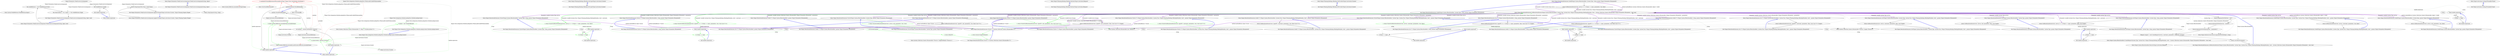 digraph  {
n14 [label="Ninject.Parameters.WeakConstructorArgument", span=""];
n0 [cluster="Ninject.Parameters.WeakConstructorArgument.WeakConstructorArgument(string, object)", label="Entry Ninject.Parameters.WeakConstructorArgument.WeakConstructorArgument(string, object)", span="30-30"];
n1 [cluster="Ninject.Parameters.WeakConstructorArgument.WeakConstructorArgument(string, object)", label="Exit Ninject.Parameters.WeakConstructorArgument.WeakConstructorArgument(string, object)", span="30-30"];
n2 [cluster="Ninject.Parameters.WeakConstructorArgument.WeakConstructorArgument(string, object, bool)", label="Entry Ninject.Parameters.WeakConstructorArgument.WeakConstructorArgument(string, object, bool)", span="41-41"];
n3 [cluster="Ninject.Parameters.WeakConstructorArgument.WeakConstructorArgument(string, object, bool)", label="this.weakReference = new WeakReference(value)", span="44-44"];
n4 [cluster="Ninject.Parameters.WeakConstructorArgument.WeakConstructorArgument(string, object, bool)", label="this.ValueCallback = (ctx, target) => this.weakReference.Target", span="45-45"];
n6 [cluster="System.WeakReference.WeakReference(object)", label="Entry System.WeakReference.WeakReference(object)", span="0-0"];
n5 [cluster="Ninject.Parameters.WeakConstructorArgument.WeakConstructorArgument(string, object, bool)", label="Exit Ninject.Parameters.WeakConstructorArgument.WeakConstructorArgument(string, object, bool)", span="41-41"];
n7 [cluster="lambda expression", label="Entry lambda expression", span="45-45"];
n8 [cluster="lambda expression", label="this.weakReference.Target", span="45-45"];
n9 [cluster="lambda expression", label="Exit lambda expression", span="45-45"];
n10 [cluster="Ninject.Parameters.WeakConstructorArgument.AppliesToTarget(Ninject.Activation.IContext, Ninject.Planning.Targets.ITarget)", label="Entry Ninject.Parameters.WeakConstructorArgument.AppliesToTarget(Ninject.Activation.IContext, Ninject.Planning.Targets.ITarget)", span="59-59"];
n11 [cluster="Ninject.Parameters.WeakConstructorArgument.AppliesToTarget(Ninject.Activation.IContext, Ninject.Planning.Targets.ITarget)", label="return string.Equals(this.Name, target.Name);", span="61-61"];
n12 [cluster="Ninject.Parameters.WeakConstructorArgument.AppliesToTarget(Ninject.Activation.IContext, Ninject.Planning.Targets.ITarget)", label="Exit Ninject.Parameters.WeakConstructorArgument.AppliesToTarget(Ninject.Activation.IContext, Ninject.Planning.Targets.ITarget)", span="59-59"];
n13 [cluster="string.Equals(string, string)", label="Entry string.Equals(string, string)", span="0-0"];
m0_18 [cluster="System.Reflection.Assembly.GetType(string)", file="ModuleLoadingTests.cs", label="Entry System.Reflection.Assembly.GetType(string)", span="0-0"];
m0_19 [cluster="Unk.ShouldBeInstanceOf", file="ModuleLoadingTests.cs", label="Entry Unk.ShouldBeInstanceOf", span=""];
m0_20 [cluster="Unk.ShouldBe", file="ModuleLoadingTests.cs", label="Entry Unk.ShouldBe", span=""];
m0_7 [cluster="Ninject.Tests.Integration.ModuleLoadingTests.WhenLoadIsCalledWithAssemblies.ModulesContainedInAssembliesAreLoaded()", file="ModuleLoadingTests.cs", label="var modules = kernel.GetModules().ToArray()", span="32-32"];
m0_8 [cluster="Ninject.Tests.Integration.ModuleLoadingTests.WhenLoadIsCalledWithAssemblies.ModulesContainedInAssembliesAreLoaded()", file="ModuleLoadingTests.cs", label="modules.ShouldNotBeEmpty()", span="34-34"];
m0_9 [cluster="Ninject.Tests.Integration.ModuleLoadingTests.WhenLoadIsCalledWithAssemblies.ModulesContainedInAssembliesAreLoaded()", color=red, community=0, file="ModuleLoadingTests.cs", label="0: modules[0].ShouldBeInstanceOf(assembly.GetType(''Ninject.Tests.TestModules.TestModule''))", span="35-35"];
m0_10 [cluster="Ninject.Tests.Integration.ModuleLoadingTests.WhenLoadIsCalledWithAssemblies.ModulesContainedInAssembliesAreLoaded()", file="ModuleLoadingTests.cs", label="modules[0].Kernel.ShouldBe(kernel)", span="36-36"];
m0_3 [cluster="System.Collections.Generic.IEnumerable<T>.Map<T>(System.Action<T>)", file="ModuleLoadingTests.cs", label="Entry System.Collections.Generic.IEnumerable<T>.Map<T>(System.Action<T>)", span="40-40"];
m0_17 [cluster="Unk.ShouldNotBeEmpty", file="ModuleLoadingTests.cs", label="Ninject.Activation.InstanceReference", span=""];
m0_0 [cluster="Ninject.Tests.Integration.ModuleLoadingTests.ModuleLoadingContext.ModuleLoadingContext()", file="ModuleLoadingTests.cs", label="Entry Ninject.Tests.Integration.ModuleLoadingTests.ModuleLoadingContext.ModuleLoadingContext()", span="17-17"];
m0_1 [cluster="Ninject.Tests.Integration.ModuleLoadingTests.ModuleLoadingContext.ModuleLoadingContext()", color=green, community=0, file="ModuleLoadingTests.cs", label="0: kernel = new StandardKernel()", span="19-19"];
m0_2 [cluster="Ninject.Tests.Integration.ModuleLoadingTests.ModuleLoadingContext.ModuleLoadingContext()", file="ModuleLoadingTests.cs", label="Exit Ninject.Tests.Integration.ModuleLoadingTests.ModuleLoadingContext.ModuleLoadingContext()", span="17-17"];
m0_4 [cluster="lambda expression", file="ModuleLoadingTests.cs", label="Entry lambda expression", span="39-39"];
m0_5 [cluster="lambda expression", color=green, community=0, file="ModuleLoadingTests.cs", label="0: action(context, reference.Instance)", span="39-39"];
m0_6 [cluster="lambda expression", file="ModuleLoadingTests.cs", label="Exit lambda expression", span="39-39"];
m0_11 [cluster="lambda expression", file="ModuleLoadingTests.cs", label="Entry lambda expression", span="49-49"];
m0_15 [cluster="Ninject.KernelBase.GetModules()", file="ModuleLoadingTests.cs", label="Ninject.Activation.InstanceReference", span=""];
m0_12 [cluster="System.Reflection.AssemblyName.AssemblyName()", color=green, community=0, file="ModuleLoadingTests.cs", label="0: Entry System.Reflection.AssemblyName.AssemblyName()", span="0-0"];
m0_13 [cluster="System.Reflection.Assembly.Load(System.Reflection.AssemblyName)", file="ModuleLoadingTests.cs", label="Entry System.Reflection.Assembly.Load(System.Reflection.AssemblyName)", span="0-0"];
m0_16 [cluster="System.Collections.Generic.IEnumerable<TSource>.ToArray<TSource>()", file="ModuleLoadingTests.cs", label="Ninject.Activation.IContext", span=""];
m0_14 [cluster="Ninject.IKernel.Load(params System.Reflection.Assembly[])", file="ModuleLoadingTests.cs", label="Ninject.Activation.IContext", span=""];
m0_21 [file="ModuleLoadingTests.cs", label="Ninject.Tests.Integration.ModuleLoadingTests.ModuleLoadingContext", span=""];
m0_22 [file="ModuleLoadingTests.cs", label="Ninject.Tests.Integration.ModuleLoadingTests.WhenLoadIsCalledWithAssemblies", span=""];
m1_2 [cluster="Ninject.Planning.Bindings.IBinding.GetScope(Ninject.Activation.IContext)", file="NinjectModule.cs", label="Entry Ninject.Planning.Bindings.IBinding.GetScope(Ninject.Activation.IContext)", span="16-16"];
m1_3 [cluster="Ninject.Planning.Bindings.IBinding.GetScope(Ninject.Activation.IContext)", file="NinjectModule.cs", label="Exit Ninject.Planning.Bindings.IBinding.GetScope(Ninject.Activation.IContext)", span="16-16"];
m1_4 [cluster="Ninject.Planning.Bindings.IBinding.Matches(Ninject.Activation.IRequest)", file="NinjectModule.cs", label="Entry Ninject.Planning.Bindings.IBinding.Matches(Ninject.Activation.IRequest)", span="17-17"];
m1_5 [cluster="Ninject.Planning.Bindings.IBinding.Matches(Ninject.Activation.IRequest)", file="NinjectModule.cs", label="Exit Ninject.Planning.Bindings.IBinding.Matches(Ninject.Activation.IRequest)", span="17-17"];
m1_0 [cluster="Ninject.Planning.Bindings.IBinding.GetProvider(Ninject.Activation.IContext)", file="NinjectModule.cs", label="Entry Ninject.Planning.Bindings.IBinding.GetProvider(Ninject.Activation.IContext)", span="15-15"];
m1_1 [cluster="Ninject.Planning.Bindings.IBinding.GetProvider(Ninject.Activation.IContext)", file="NinjectModule.cs", label="Exit Ninject.Planning.Bindings.IBinding.GetProvider(Ninject.Activation.IContext)", span="15-15"];
m2_67 [cluster="Ninject.ResolutionExtensions.GetAll(Ninject.Syntax.IResolutionRoot, System.Type, string, params Ninject.Parameters.IParameter[])", file="ResolutionExtensions.cs", label="Entry Ninject.ResolutionExtensions.GetAll(Ninject.Syntax.IResolutionRoot, System.Type, string, params Ninject.Parameters.IParameter[])", span="237-237"];
m2_68 [cluster="Ninject.ResolutionExtensions.GetAll(Ninject.Syntax.IResolutionRoot, System.Type, string, params Ninject.Parameters.IParameter[])", file="ResolutionExtensions.cs", label="return GetResolutionIterator(root, service, b => b.Name == name, parameters, true, false);", span="239-239"];
m2_69 [cluster="Ninject.ResolutionExtensions.GetAll(Ninject.Syntax.IResolutionRoot, System.Type, string, params Ninject.Parameters.IParameter[])", file="ResolutionExtensions.cs", label="Exit Ninject.ResolutionExtensions.GetAll(Ninject.Syntax.IResolutionRoot, System.Type, string, params Ninject.Parameters.IParameter[])", span="237-237"];
m2_61 [cluster="Ninject.ResolutionExtensions.TryGet(Ninject.Syntax.IResolutionRoot, System.Type, System.Func<Ninject.Planning.Bindings.IBindingMetadata, bool>, params Ninject.Parameters.IParameter[])", file="ResolutionExtensions.cs", label="Entry Ninject.ResolutionExtensions.TryGet(Ninject.Syntax.IResolutionRoot, System.Type, System.Func<Ninject.Planning.Bindings.IBindingMetadata, bool>, params Ninject.Parameters.IParameter[])", span="212-212"];
m2_62 [cluster="Ninject.ResolutionExtensions.TryGet(Ninject.Syntax.IResolutionRoot, System.Type, System.Func<Ninject.Planning.Bindings.IBindingMetadata, bool>, params Ninject.Parameters.IParameter[])", color=green, community=0, file="ResolutionExtensions.cs", label="1: return TryGet(GetResolutionIterator(root, service, constraint, parameters, true, false));", span="214-214"];
m2_63 [cluster="Ninject.ResolutionExtensions.TryGet(Ninject.Syntax.IResolutionRoot, System.Type, System.Func<Ninject.Planning.Bindings.IBindingMetadata, bool>, params Ninject.Parameters.IParameter[])", file="ResolutionExtensions.cs", label="Exit Ninject.ResolutionExtensions.TryGet(Ninject.Syntax.IResolutionRoot, System.Type, System.Func<Ninject.Planning.Bindings.IBindingMetadata, bool>, params Ninject.Parameters.IParameter[])", span="212-212"];
m2_25 [cluster="Ninject.ResolutionExtensions.TryGet<T>(Ninject.Syntax.IResolutionRoot, System.Func<Ninject.Planning.Bindings.IBindingMetadata, bool>, params Ninject.Parameters.IParameter[])", file="ResolutionExtensions.cs", label="Entry Ninject.ResolutionExtensions.TryGet<T>(Ninject.Syntax.IResolutionRoot, System.Func<Ninject.Planning.Bindings.IBindingMetadata, bool>, params Ninject.Parameters.IParameter[])", span="98-98"];
m2_26 [cluster="Ninject.ResolutionExtensions.TryGet<T>(Ninject.Syntax.IResolutionRoot, System.Func<Ninject.Planning.Bindings.IBindingMetadata, bool>, params Ninject.Parameters.IParameter[])", color=green, community=0, file="ResolutionExtensions.cs", label="1: return TryGet(GetResolutionIterator(root, typeof(T), constraint, parameters, true, true).Cast<T>());", span="100-100"];
m2_27 [cluster="Ninject.ResolutionExtensions.TryGet<T>(Ninject.Syntax.IResolutionRoot, System.Func<Ninject.Planning.Bindings.IBindingMetadata, bool>, params Ninject.Parameters.IParameter[])", file="ResolutionExtensions.cs", label="Exit Ninject.ResolutionExtensions.TryGet<T>(Ninject.Syntax.IResolutionRoot, System.Func<Ninject.Planning.Bindings.IBindingMetadata, bool>, params Ninject.Parameters.IParameter[])", span="98-98"];
m2_4 [cluster="System.Collections.IEnumerable.Cast<TResult>()", file="ResolutionExtensions.cs", label="Entry System.Collections.IEnumerable.Cast<TResult>()", span="0-0"];
m2_3 [cluster="Ninject.ResolutionExtensions.GetResolutionIterator(Ninject.Syntax.IResolutionRoot, System.Type, System.Func<Ninject.Planning.Bindings.IBindingMetadata, bool>, System.Collections.Generic.IEnumerable<Ninject.Parameters.IParameter>, bool, bool)", file="ResolutionExtensions.cs", label="Entry Ninject.ResolutionExtensions.GetResolutionIterator(Ninject.Syntax.IResolutionRoot, System.Type, System.Func<Ninject.Planning.Bindings.IBindingMetadata, bool>, System.Collections.Generic.IEnumerable<Ninject.Parameters.IParameter>, bool, bool)", span="255-255"];
m2_76 [cluster="Ninject.ResolutionExtensions.GetResolutionIterator(Ninject.Syntax.IResolutionRoot, System.Type, System.Func<Ninject.Planning.Bindings.IBindingMetadata, bool>, System.Collections.Generic.IEnumerable<Ninject.Parameters.IParameter>, bool, bool)", file="ResolutionExtensions.cs", label="Ensure.ArgumentNotNull(root, ''root'')", span="257-257"];
m2_77 [cluster="Ninject.ResolutionExtensions.GetResolutionIterator(Ninject.Syntax.IResolutionRoot, System.Type, System.Func<Ninject.Planning.Bindings.IBindingMetadata, bool>, System.Collections.Generic.IEnumerable<Ninject.Parameters.IParameter>, bool, bool)", file="ResolutionExtensions.cs", label="Ensure.ArgumentNotNull(service, ''service'')", span="258-258"];
m2_78 [cluster="Ninject.ResolutionExtensions.GetResolutionIterator(Ninject.Syntax.IResolutionRoot, System.Type, System.Func<Ninject.Planning.Bindings.IBindingMetadata, bool>, System.Collections.Generic.IEnumerable<Ninject.Parameters.IParameter>, bool, bool)", file="ResolutionExtensions.cs", label="Ensure.ArgumentNotNull(parameters, ''parameters'')", span="259-259"];
m2_79 [cluster="Ninject.ResolutionExtensions.GetResolutionIterator(Ninject.Syntax.IResolutionRoot, System.Type, System.Func<Ninject.Planning.Bindings.IBindingMetadata, bool>, System.Collections.Generic.IEnumerable<Ninject.Parameters.IParameter>, bool, bool)", file="ResolutionExtensions.cs", label="IRequest request = root.CreateRequest(service, constraint, parameters, isOptional, isUnique)", span="261-261"];
m2_80 [cluster="Ninject.ResolutionExtensions.GetResolutionIterator(Ninject.Syntax.IResolutionRoot, System.Type, System.Func<Ninject.Planning.Bindings.IBindingMetadata, bool>, System.Collections.Generic.IEnumerable<Ninject.Parameters.IParameter>, bool, bool)", file="ResolutionExtensions.cs", label="return root.Resolve(request);", span="262-262"];
m2_81 [cluster="Ninject.ResolutionExtensions.GetResolutionIterator(Ninject.Syntax.IResolutionRoot, System.Type, System.Func<Ninject.Planning.Bindings.IBindingMetadata, bool>, System.Collections.Generic.IEnumerable<Ninject.Parameters.IParameter>, bool, bool)", file="ResolutionExtensions.cs", label="Exit Ninject.ResolutionExtensions.GetResolutionIterator(Ninject.Syntax.IResolutionRoot, System.Type, System.Func<Ninject.Planning.Bindings.IBindingMetadata, bool>, System.Collections.Generic.IEnumerable<Ninject.Parameters.IParameter>, bool, bool)", span="255-255"];
m2_0 [cluster="Ninject.ResolutionExtensions.Get<T>(Ninject.Syntax.IResolutionRoot, params Ninject.Parameters.IParameter[])", file="ResolutionExtensions.cs", label="Entry Ninject.ResolutionExtensions.Get<T>(Ninject.Syntax.IResolutionRoot, params Ninject.Parameters.IParameter[])", span="34-34"];
m2_1 [cluster="Ninject.ResolutionExtensions.Get<T>(Ninject.Syntax.IResolutionRoot, params Ninject.Parameters.IParameter[])", file="ResolutionExtensions.cs", label="return GetResolutionIterator(root, typeof(T), null, parameters, false, true).Cast<T>().Single();", span="36-36"];
m2_2 [cluster="Ninject.ResolutionExtensions.Get<T>(Ninject.Syntax.IResolutionRoot, params Ninject.Parameters.IParameter[])", file="ResolutionExtensions.cs", label="Exit Ninject.ResolutionExtensions.Get<T>(Ninject.Syntax.IResolutionRoot, params Ninject.Parameters.IParameter[])", span="34-34"];
m2_55 [cluster="Ninject.ResolutionExtensions.TryGet(Ninject.Syntax.IResolutionRoot, System.Type, string, params Ninject.Parameters.IParameter[])", file="ResolutionExtensions.cs", label="Entry Ninject.ResolutionExtensions.TryGet(Ninject.Syntax.IResolutionRoot, System.Type, string, params Ninject.Parameters.IParameter[])", span="199-199"];
m2_56 [cluster="Ninject.ResolutionExtensions.TryGet(Ninject.Syntax.IResolutionRoot, System.Type, string, params Ninject.Parameters.IParameter[])", color=green, community=0, file="ResolutionExtensions.cs", label="1: return TryGet(GetResolutionIterator(root, service, b => b.Name == name, parameters, true, false));", span="201-201"];
m2_57 [cluster="Ninject.ResolutionExtensions.TryGet(Ninject.Syntax.IResolutionRoot, System.Type, string, params Ninject.Parameters.IParameter[])", file="ResolutionExtensions.cs", label="Exit Ninject.ResolutionExtensions.TryGet(Ninject.Syntax.IResolutionRoot, System.Type, string, params Ninject.Parameters.IParameter[])", span="199-199"];
m2_43 [cluster="Ninject.ResolutionExtensions.Get(Ninject.Syntax.IResolutionRoot, System.Type, string, params Ninject.Parameters.IParameter[])", file="ResolutionExtensions.cs", label="Entry Ninject.ResolutionExtensions.Get(Ninject.Syntax.IResolutionRoot, System.Type, string, params Ninject.Parameters.IParameter[])", span="161-161"];
m2_44 [cluster="Ninject.ResolutionExtensions.Get(Ninject.Syntax.IResolutionRoot, System.Type, string, params Ninject.Parameters.IParameter[])", file="ResolutionExtensions.cs", label="return GetResolutionIterator(root, service, b => b.Name == name, parameters, false, true).Single();", span="163-163"];
m2_45 [cluster="Ninject.ResolutionExtensions.Get(Ninject.Syntax.IResolutionRoot, System.Type, string, params Ninject.Parameters.IParameter[])", file="ResolutionExtensions.cs", label="Exit Ninject.ResolutionExtensions.Get(Ninject.Syntax.IResolutionRoot, System.Type, string, params Ninject.Parameters.IParameter[])", span="161-161"];
m2_73 [cluster="Ninject.ResolutionExtensions.GetAll(Ninject.Syntax.IResolutionRoot, System.Type, System.Func<Ninject.Planning.Bindings.IBindingMetadata, bool>, params Ninject.Parameters.IParameter[])", file="ResolutionExtensions.cs", label="Entry Ninject.ResolutionExtensions.GetAll(Ninject.Syntax.IResolutionRoot, System.Type, System.Func<Ninject.Planning.Bindings.IBindingMetadata, bool>, params Ninject.Parameters.IParameter[])", span="250-250"];
m2_74 [cluster="Ninject.ResolutionExtensions.GetAll(Ninject.Syntax.IResolutionRoot, System.Type, System.Func<Ninject.Planning.Bindings.IBindingMetadata, bool>, params Ninject.Parameters.IParameter[])", file="ResolutionExtensions.cs", label="return GetResolutionIterator(root, service, constraint, parameters, true, false);", span="252-252"];
m2_75 [cluster="Ninject.ResolutionExtensions.GetAll(Ninject.Syntax.IResolutionRoot, System.Type, System.Func<Ninject.Planning.Bindings.IBindingMetadata, bool>, params Ninject.Parameters.IParameter[])", file="ResolutionExtensions.cs", label="Exit Ninject.ResolutionExtensions.GetAll(Ninject.Syntax.IResolutionRoot, System.Type, System.Func<Ninject.Planning.Bindings.IBindingMetadata, bool>, params Ninject.Parameters.IParameter[])", span="250-250"];
m2_28 [cluster="Ninject.ResolutionExtensions.GetAll<T>(Ninject.Syntax.IResolutionRoot, params Ninject.Parameters.IParameter[])", file="ResolutionExtensions.cs", label="Entry Ninject.ResolutionExtensions.GetAll<T>(Ninject.Syntax.IResolutionRoot, params Ninject.Parameters.IParameter[])", span="110-110"];
m2_29 [cluster="Ninject.ResolutionExtensions.GetAll<T>(Ninject.Syntax.IResolutionRoot, params Ninject.Parameters.IParameter[])", file="ResolutionExtensions.cs", label="return GetResolutionIterator(root, typeof(T), null, parameters, true, false).Cast<T>();", span="112-112"];
m2_30 [cluster="Ninject.ResolutionExtensions.GetAll<T>(Ninject.Syntax.IResolutionRoot, params Ninject.Parameters.IParameter[])", file="ResolutionExtensions.cs", label="Exit Ninject.ResolutionExtensions.GetAll<T>(Ninject.Syntax.IResolutionRoot, params Ninject.Parameters.IParameter[])", span="110-110"];
m2_5 [cluster="System.Collections.Generic.IEnumerable<TSource>.Single<TSource>()", file="ResolutionExtensions.cs", label="Entry System.Collections.Generic.IEnumerable<TSource>.Single<TSource>()", span="0-0"];
m2_6 [cluster="Ninject.ResolutionExtensions.Get<T>(Ninject.Syntax.IResolutionRoot, string, params Ninject.Parameters.IParameter[])", file="ResolutionExtensions.cs", label="Entry Ninject.ResolutionExtensions.Get<T>(Ninject.Syntax.IResolutionRoot, string, params Ninject.Parameters.IParameter[])", span="47-47"];
m2_7 [cluster="Ninject.ResolutionExtensions.Get<T>(Ninject.Syntax.IResolutionRoot, string, params Ninject.Parameters.IParameter[])", file="ResolutionExtensions.cs", label="return GetResolutionIterator(root, typeof(T), b => b.Name == name, parameters, false, true).Cast<T>().Single();", span="49-49"];
m2_8 [cluster="Ninject.ResolutionExtensions.Get<T>(Ninject.Syntax.IResolutionRoot, string, params Ninject.Parameters.IParameter[])", file="ResolutionExtensions.cs", label="Exit Ninject.ResolutionExtensions.Get<T>(Ninject.Syntax.IResolutionRoot, string, params Ninject.Parameters.IParameter[])", span="47-47"];
m2_64 [cluster="Ninject.ResolutionExtensions.GetAll(Ninject.Syntax.IResolutionRoot, System.Type, params Ninject.Parameters.IParameter[])", file="ResolutionExtensions.cs", label="Entry Ninject.ResolutionExtensions.GetAll(Ninject.Syntax.IResolutionRoot, System.Type, params Ninject.Parameters.IParameter[])", span="224-224"];
m2_65 [cluster="Ninject.ResolutionExtensions.GetAll(Ninject.Syntax.IResolutionRoot, System.Type, params Ninject.Parameters.IParameter[])", file="ResolutionExtensions.cs", label="return GetResolutionIterator(root, service, null, parameters, true, false);", span="226-226"];
m2_66 [cluster="Ninject.ResolutionExtensions.GetAll(Ninject.Syntax.IResolutionRoot, System.Type, params Ninject.Parameters.IParameter[])", file="ResolutionExtensions.cs", label="Exit Ninject.ResolutionExtensions.GetAll(Ninject.Syntax.IResolutionRoot, System.Type, params Ninject.Parameters.IParameter[])", span="224-224"];
m2_37 [cluster="Ninject.ResolutionExtensions.GetAll<T>(Ninject.Syntax.IResolutionRoot, System.Func<Ninject.Planning.Bindings.IBindingMetadata, bool>, params Ninject.Parameters.IParameter[])", file="ResolutionExtensions.cs", label="Entry Ninject.ResolutionExtensions.GetAll<T>(Ninject.Syntax.IResolutionRoot, System.Func<Ninject.Planning.Bindings.IBindingMetadata, bool>, params Ninject.Parameters.IParameter[])", span="136-136"];
m2_38 [cluster="Ninject.ResolutionExtensions.GetAll<T>(Ninject.Syntax.IResolutionRoot, System.Func<Ninject.Planning.Bindings.IBindingMetadata, bool>, params Ninject.Parameters.IParameter[])", file="ResolutionExtensions.cs", label="return GetResolutionIterator(root, typeof(T), constraint, parameters, true, false).Cast<T>();", span="138-138"];
m2_39 [cluster="Ninject.ResolutionExtensions.GetAll<T>(Ninject.Syntax.IResolutionRoot, System.Func<Ninject.Planning.Bindings.IBindingMetadata, bool>, params Ninject.Parameters.IParameter[])", file="ResolutionExtensions.cs", label="Exit Ninject.ResolutionExtensions.GetAll<T>(Ninject.Syntax.IResolutionRoot, System.Func<Ninject.Planning.Bindings.IBindingMetadata, bool>, params Ninject.Parameters.IParameter[])", span="136-136"];
m2_82 [cluster="Ninject.Infrastructure.Ensure.ArgumentNotNull(object, string)", file="ResolutionExtensions.cs", label="Entry Ninject.Infrastructure.Ensure.ArgumentNotNull(object, string)", span="17-17"];
m2_49 [cluster="Ninject.ResolutionExtensions.Get(Ninject.Syntax.IResolutionRoot, System.Type, System.Func<Ninject.Planning.Bindings.IBindingMetadata, bool>, params Ninject.Parameters.IParameter[])", file="ResolutionExtensions.cs", label="Entry Ninject.ResolutionExtensions.Get(Ninject.Syntax.IResolutionRoot, System.Type, System.Func<Ninject.Planning.Bindings.IBindingMetadata, bool>, params Ninject.Parameters.IParameter[])", span="174-174"];
m2_50 [cluster="Ninject.ResolutionExtensions.Get(Ninject.Syntax.IResolutionRoot, System.Type, System.Func<Ninject.Planning.Bindings.IBindingMetadata, bool>, params Ninject.Parameters.IParameter[])", file="ResolutionExtensions.cs", label="return GetResolutionIterator(root, service, constraint, parameters, false, true).Single();", span="176-176"];
m2_51 [cluster="Ninject.ResolutionExtensions.Get(Ninject.Syntax.IResolutionRoot, System.Type, System.Func<Ninject.Planning.Bindings.IBindingMetadata, bool>, params Ninject.Parameters.IParameter[])", file="ResolutionExtensions.cs", label="Exit Ninject.ResolutionExtensions.Get(Ninject.Syntax.IResolutionRoot, System.Type, System.Func<Ninject.Planning.Bindings.IBindingMetadata, bool>, params Ninject.Parameters.IParameter[])", span="174-174"];
m2_84 [cluster="Ninject.Syntax.IResolutionRoot.Resolve(Ninject.Activation.IRequest)", file="ResolutionExtensions.cs", label="Entry Ninject.Syntax.IResolutionRoot.Resolve(Ninject.Activation.IRequest)", span="37-37"];
m2_31 [cluster="Ninject.ResolutionExtensions.GetAll<T>(Ninject.Syntax.IResolutionRoot, string, params Ninject.Parameters.IParameter[])", file="ResolutionExtensions.cs", label="Entry Ninject.ResolutionExtensions.GetAll<T>(Ninject.Syntax.IResolutionRoot, string, params Ninject.Parameters.IParameter[])", span="123-123"];
m2_32 [cluster="Ninject.ResolutionExtensions.GetAll<T>(Ninject.Syntax.IResolutionRoot, string, params Ninject.Parameters.IParameter[])", file="ResolutionExtensions.cs", label="return GetResolutionIterator(root, typeof(T), b => b.Name == name, parameters, true, false).Cast<T>();", span="125-125"];
m2_33 [cluster="Ninject.ResolutionExtensions.GetAll<T>(Ninject.Syntax.IResolutionRoot, string, params Ninject.Parameters.IParameter[])", file="ResolutionExtensions.cs", label="Exit Ninject.ResolutionExtensions.GetAll<T>(Ninject.Syntax.IResolutionRoot, string, params Ninject.Parameters.IParameter[])", span="123-123"];
m2_18 [cluster="Ninject.ResolutionExtensions.TryGet<T>(System.Collections.Generic.IEnumerable<T>)", file="ResolutionExtensions.cs", label="Entry Ninject.ResolutionExtensions.TryGet<T>(System.Collections.Generic.IEnumerable<T>)", span="265-265"];
m2_85 [cluster="Ninject.ResolutionExtensions.TryGet<T>(System.Collections.Generic.IEnumerable<T>)", color=green, community=0, file="ResolutionExtensions.cs", label="1: return iterator.SingleOrDefault();", span="269-269"];
m2_86 [cluster="Ninject.ResolutionExtensions.TryGet<T>(System.Collections.Generic.IEnumerable<T>)", color=green, community=0, file="ResolutionExtensions.cs", label="1: ActivationException", span="271-271"];
m2_87 [cluster="Ninject.ResolutionExtensions.TryGet<T>(System.Collections.Generic.IEnumerable<T>)", color=green, community=0, file="ResolutionExtensions.cs", label="1: return default(T);", span="273-273"];
m2_88 [cluster="Ninject.ResolutionExtensions.TryGet<T>(System.Collections.Generic.IEnumerable<T>)", file="ResolutionExtensions.cs", label="Exit Ninject.ResolutionExtensions.TryGet<T>(System.Collections.Generic.IEnumerable<T>)", span="265-265"];
m2_89 [cluster="System.Collections.Generic.IEnumerable<TSource>.SingleOrDefault<TSource>()", file="ResolutionExtensions.cs", label="Entry System.Collections.Generic.IEnumerable<TSource>.SingleOrDefault<TSource>()", span="0-0"];
m2_19 [cluster="Ninject.ResolutionExtensions.TryGet<T>(Ninject.Syntax.IResolutionRoot, string, params Ninject.Parameters.IParameter[])", file="ResolutionExtensions.cs", label="Entry Ninject.ResolutionExtensions.TryGet<T>(Ninject.Syntax.IResolutionRoot, string, params Ninject.Parameters.IParameter[])", span="85-85"];
m2_20 [cluster="Ninject.ResolutionExtensions.TryGet<T>(Ninject.Syntax.IResolutionRoot, string, params Ninject.Parameters.IParameter[])", color=green, community=0, file="ResolutionExtensions.cs", label="1: return TryGet(GetResolutionIterator(root, typeof(T), b => b.Name == name, parameters, true, true).Cast<T>());", span="87-87"];
m2_21 [cluster="Ninject.ResolutionExtensions.TryGet<T>(Ninject.Syntax.IResolutionRoot, string, params Ninject.Parameters.IParameter[])", file="ResolutionExtensions.cs", label="Exit Ninject.ResolutionExtensions.TryGet<T>(Ninject.Syntax.IResolutionRoot, string, params Ninject.Parameters.IParameter[])", span="85-85"];
m2_83 [cluster="Ninject.Syntax.IResolutionRoot.CreateRequest(System.Type, System.Func<Ninject.Planning.Bindings.IBindingMetadata, bool>, System.Collections.Generic.IEnumerable<Ninject.Parameters.IParameter>, bool, bool)", file="ResolutionExtensions.cs", label="Entry Ninject.Syntax.IResolutionRoot.CreateRequest(System.Type, System.Func<Ninject.Planning.Bindings.IBindingMetadata, bool>, System.Collections.Generic.IEnumerable<Ninject.Parameters.IParameter>, bool, bool)", span="48-48"];
m2_12 [cluster="Ninject.ResolutionExtensions.Get<T>(Ninject.Syntax.IResolutionRoot, System.Func<Ninject.Planning.Bindings.IBindingMetadata, bool>, params Ninject.Parameters.IParameter[])", file="ResolutionExtensions.cs", label="Entry Ninject.ResolutionExtensions.Get<T>(Ninject.Syntax.IResolutionRoot, System.Func<Ninject.Planning.Bindings.IBindingMetadata, bool>, params Ninject.Parameters.IParameter[])", span="60-60"];
m2_13 [cluster="Ninject.ResolutionExtensions.Get<T>(Ninject.Syntax.IResolutionRoot, System.Func<Ninject.Planning.Bindings.IBindingMetadata, bool>, params Ninject.Parameters.IParameter[])", file="ResolutionExtensions.cs", label="return GetResolutionIterator(root, typeof(T), constraint, parameters, false, true).Cast<T>().Single();", span="62-62"];
m2_14 [cluster="Ninject.ResolutionExtensions.Get<T>(Ninject.Syntax.IResolutionRoot, System.Func<Ninject.Planning.Bindings.IBindingMetadata, bool>, params Ninject.Parameters.IParameter[])", file="ResolutionExtensions.cs", label="Exit Ninject.ResolutionExtensions.Get<T>(Ninject.Syntax.IResolutionRoot, System.Func<Ninject.Planning.Bindings.IBindingMetadata, bool>, params Ninject.Parameters.IParameter[])", span="60-60"];
m2_70 [cluster="lambda expression", file="ResolutionExtensions.cs", label="Entry lambda expression", span="239-239"];
m2_22 [cluster="lambda expression", file="ResolutionExtensions.cs", label="Entry lambda expression", span="87-87"];
m2_23 [cluster="lambda expression", color=green, community=0, file="ResolutionExtensions.cs", label="0: b.Name == name", span="87-87"];
m2_24 [cluster="lambda expression", file="ResolutionExtensions.cs", label="Exit lambda expression", span="87-87"];
m2_58 [cluster="lambda expression", file="ResolutionExtensions.cs", label="Entry lambda expression", span="201-201"];
m2_59 [cluster="lambda expression", color=green, community=0, file="ResolutionExtensions.cs", label="0: b.Name == name", span="201-201"];
m2_60 [cluster="lambda expression", file="ResolutionExtensions.cs", label="Exit lambda expression", span="201-201"];
m2_9 [cluster="lambda expression", file="ResolutionExtensions.cs", label="Entry lambda expression", span="49-49"];
m2_34 [cluster="lambda expression", file="ResolutionExtensions.cs", label="Entry lambda expression", span="125-125"];
m2_46 [cluster="lambda expression", file="ResolutionExtensions.cs", label="Entry lambda expression", span="163-163"];
m2_71 [cluster="lambda expression", file="ResolutionExtensions.cs", label="b.Name == name", span="239-239"];
m2_10 [cluster="lambda expression", file="ResolutionExtensions.cs", label="b.Name == name", span="49-49"];
m2_35 [cluster="lambda expression", file="ResolutionExtensions.cs", label="b.Name == name", span="125-125"];
m2_47 [cluster="lambda expression", file="ResolutionExtensions.cs", label="b.Name == name", span="163-163"];
m2_11 [cluster="lambda expression", file="ResolutionExtensions.cs", label="Exit lambda expression", span="49-49"];
m2_36 [cluster="lambda expression", file="ResolutionExtensions.cs", label="Exit lambda expression", span="125-125"];
m2_48 [cluster="lambda expression", file="ResolutionExtensions.cs", label="Exit lambda expression", span="163-163"];
m2_72 [cluster="lambda expression", file="ResolutionExtensions.cs", label="Exit lambda expression", span="239-239"];
m2_15 [cluster="Ninject.ResolutionExtensions.TryGet<T>(Ninject.Syntax.IResolutionRoot, params Ninject.Parameters.IParameter[])", file="ResolutionExtensions.cs", label="Entry Ninject.ResolutionExtensions.TryGet<T>(Ninject.Syntax.IResolutionRoot, params Ninject.Parameters.IParameter[])", span="72-72"];
m2_16 [cluster="Ninject.ResolutionExtensions.TryGet<T>(Ninject.Syntax.IResolutionRoot, params Ninject.Parameters.IParameter[])", color=green, community=0, file="ResolutionExtensions.cs", label="1: return TryGet(GetResolutionIterator(root, typeof(T), null, parameters, true, true).Cast<T>());", span="74-74"];
m2_17 [cluster="Ninject.ResolutionExtensions.TryGet<T>(Ninject.Syntax.IResolutionRoot, params Ninject.Parameters.IParameter[])", file="ResolutionExtensions.cs", label="Exit Ninject.ResolutionExtensions.TryGet<T>(Ninject.Syntax.IResolutionRoot, params Ninject.Parameters.IParameter[])", span="72-72"];
m2_40 [cluster="Ninject.ResolutionExtensions.Get(Ninject.Syntax.IResolutionRoot, System.Type, params Ninject.Parameters.IParameter[])", file="ResolutionExtensions.cs", label="Entry Ninject.ResolutionExtensions.Get(Ninject.Syntax.IResolutionRoot, System.Type, params Ninject.Parameters.IParameter[])", span="148-148"];
m2_41 [cluster="Ninject.ResolutionExtensions.Get(Ninject.Syntax.IResolutionRoot, System.Type, params Ninject.Parameters.IParameter[])", file="ResolutionExtensions.cs", label="return GetResolutionIterator(root, service, null, parameters, false, true).Single();", span="150-150"];
m2_42 [cluster="Ninject.ResolutionExtensions.Get(Ninject.Syntax.IResolutionRoot, System.Type, params Ninject.Parameters.IParameter[])", file="ResolutionExtensions.cs", label="Exit Ninject.ResolutionExtensions.Get(Ninject.Syntax.IResolutionRoot, System.Type, params Ninject.Parameters.IParameter[])", span="148-148"];
m2_52 [cluster="Ninject.ResolutionExtensions.TryGet(Ninject.Syntax.IResolutionRoot, System.Type, params Ninject.Parameters.IParameter[])", file="ResolutionExtensions.cs", label="Entry Ninject.ResolutionExtensions.TryGet(Ninject.Syntax.IResolutionRoot, System.Type, params Ninject.Parameters.IParameter[])", span="186-186"];
m2_53 [cluster="Ninject.ResolutionExtensions.TryGet(Ninject.Syntax.IResolutionRoot, System.Type, params Ninject.Parameters.IParameter[])", color=green, community=0, file="ResolutionExtensions.cs", label="1: return TryGet(GetResolutionIterator(root, service, null, parameters, true, true));", span="188-188"];
m2_54 [cluster="Ninject.ResolutionExtensions.TryGet(Ninject.Syntax.IResolutionRoot, System.Type, params Ninject.Parameters.IParameter[])", file="ResolutionExtensions.cs", label="Exit Ninject.ResolutionExtensions.TryGet(Ninject.Syntax.IResolutionRoot, System.Type, params Ninject.Parameters.IParameter[])", span="186-186"];
m2_91 [file="ResolutionExtensions.cs", label=string, span=""];
m2_94 [file="ResolutionExtensions.cs", label=string, span=""];
m2_95 [file="ResolutionExtensions.cs", label=string, span=""];
m2_90 [file="ResolutionExtensions.cs", label=string, span=""];
m2_92 [file="ResolutionExtensions.cs", label=string, span=""];
m2_93 [file="ResolutionExtensions.cs", label=string, span=""];
m3_0 [cluster="Ninject.Activation.Caching.IPruneable.Prune()", file="StandardKernelTests.cs", label="Entry Ninject.Activation.Caching.IPruneable.Prune()", span="18-18"];
m3_1 [cluster="Ninject.Activation.Caching.IPruneable.Prune()", file="StandardKernelTests.cs", label="Exit Ninject.Activation.Caching.IPruneable.Prune()", span="18-18"];
n14 -> n3  [color=darkseagreen4, key=1, label="Ninject.Parameters.WeakConstructorArgument", style=dashed];
n14 -> n4  [color=darkseagreen4, key=1, label="Ninject.Parameters.WeakConstructorArgument", style=dashed];
n14 -> n8  [color=darkseagreen4, key=1, label="Ninject.Parameters.WeakConstructorArgument", style=dashed];
n14 -> n11  [color=darkseagreen4, key=1, label="Ninject.Parameters.WeakConstructorArgument", style=dashed];
n0 -> n1  [key=0, style=solid];
n1 -> n0  [color=blue, key=0, style=bold];
n2 -> n3  [key=0, style=solid];
n3 -> n4  [key=0, style=solid];
n3 -> n6  [key=2, style=dotted];
n4 -> n5  [key=0, style=solid];
n5 -> n2  [color=blue, key=0, style=bold];
n7 -> n8  [key=0, style=solid];
n8 -> n9  [key=0, style=solid];
n9 -> n7  [color=blue, key=0, style=bold];
n10 -> n11  [key=0, style=solid];
n11 -> n12  [key=0, style=solid];
n11 -> n13  [key=2, style=dotted];
n12 -> n10  [color=blue, key=0, style=bold];
m0_7 -> m0_8  [key=0, style=solid];
m0_7 -> m0_15  [key=2, style=dotted];
m0_7 -> m0_16  [key=2, style=dotted];
m0_7 -> m0_9  [color=red, key=1, label=modules, style=dashed];
m0_7 -> m0_10  [color=darkseagreen4, key=1, label=modules, style=dashed];
m0_8 -> m0_9  [color=red, key=0, style=solid];
m0_8 -> m0_12  [color=green, key=1, label="Ninject.Activation.IContext", style=dashed];
m0_8 -> m0_17  [key=2, style=dotted];
m0_9 -> m0_10  [color=red, key=0, style=solid];
m0_9 -> m0_3  [color=green, key=2, style=dotted];
m0_9 -> m0_11  [color=green, key=1, label="lambda expression", style=dashed];
m0_9 -> m0_18  [color=red, key=2, style=dotted];
m0_9 -> m0_19  [color=red, key=2, style=dotted];
m0_10 -> m0_8  [color=blue, key=0, style=bold];
m0_10 -> m0_11  [key=0, style=solid];
m0_10 -> m0_20  [key=2, style=dotted];
m0_17 -> m0_12  [color=green, key=1, label="Ninject.Activation.InstanceReference", style=dashed];
m0_0 -> m0_1  [color=green, key=0, style=solid];
m0_0 -> m0_5  [color=green, key=1, label="Ninject.Activation.IContext", style=dashed];
m0_1 -> m0_2  [color=green, key=0, style=solid];
m0_1 -> m0_3  [color=green, key=2, style=dotted];
m0_1 -> m0_4  [color=green, key=1, label="lambda expression", style=dashed];
m0_2 -> m0_0  [color=blue, key=0, style=bold];
m0_4 -> m0_5  [color=green, key=0, style=solid];
m0_5 -> m0_6  [color=green, key=0, style=solid];
m0_5 -> m0_12  [color=red, key=2, style=dotted];
m0_5 -> m0_13  [color=red, key=2, style=dotted];
m0_5 -> m0_9  [color=red, key=1, label=assembly, style=dashed];
m0_5 -> m0_7  [color=green, key=2, style=dotted];
m0_6 -> m0_7  [key=0, style=solid];
m0_6 -> m0_14  [key=2, style=dotted];
m0_6 -> m0_4  [color=blue, key=0, style=bold];
m0_11 -> m0_4  [color=blue, key=0, style=bold];
m0_11 -> m0_12  [color=green, key=0, style=solid];
m0_15 -> m0_5  [color=green, key=1, label="Ninject.Activation.InstanceReference", style=dashed];
m0_12 -> m0_13  [color=green, key=0, style=solid];
m0_12 -> m0_7  [color=green, key=2, style=dotted];
m0_13 -> m0_11  [color=blue, key=0, style=bold];
m0_16 -> m0_12  [color=green, key=1, label="Ninject.Activation.IContext", style=dashed];
m0_14 -> m0_5  [color=green, key=1, label="Ninject.Activation.IContext", style=dashed];
m0_21 -> m0_1  [color=darkseagreen4, key=1, label="Ninject.Tests.Integration.ModuleLoadingTests.ModuleLoadingContext", style=dashed];
m0_22 -> m0_5  [color=red, key=1, label="Ninject.Tests.Integration.ModuleLoadingTests.WhenLoadIsCalledWithAssemblies", style=dashed];
m0_22 -> m0_6  [color=darkseagreen4, key=1, label="Ninject.Tests.Integration.ModuleLoadingTests.WhenLoadIsCalledWithAssemblies", style=dashed];
m0_22 -> m0_7  [color=darkseagreen4, key=1, label="Ninject.Tests.Integration.ModuleLoadingTests.WhenLoadIsCalledWithAssemblies", style=dashed];
m0_22 -> m0_10  [color=darkseagreen4, key=1, label="Ninject.Tests.Integration.ModuleLoadingTests.WhenLoadIsCalledWithAssemblies", style=dashed];
m1_2 -> m1_3  [key=0, style=solid];
m1_3 -> m1_2  [color=blue, key=0, style=bold];
m1_4 -> m1_5  [key=0, style=solid];
m1_5 -> m1_4  [color=blue, key=0, style=bold];
m1_0 -> m1_1  [key=0, style=solid];
m1_1 -> m1_0  [color=blue, key=0, style=bold];
m2_67 -> m2_3  [color=darkorchid, key=3, label="method methodReturn System.Collections.Generic.IEnumerable<object> GetAll", style=bold];
m2_67 -> m2_68  [key=0, style=solid];
m2_67 -> m2_71  [color=darkseagreen4, key=1, label=string, style=dashed];
m2_68 -> m2_3  [key=2, style=dotted];
m2_68 -> m2_69  [key=0, style=solid];
m2_68 -> m2_70  [color=darkseagreen4, key=1, label="lambda expression", style=dashed];
m2_69 -> m2_67  [color=blue, key=0, style=bold];
m2_61 -> m2_62  [color=green, key=0, style=solid];
m2_61 -> m2_18  [color=darkorchid, key=3, label="method methodReturn object TryGet", style=bold];
m2_62 -> m2_63  [color=green, key=0, style=solid];
m2_62 -> m2_3  [color=green, key=2, style=dotted];
m2_62 -> m2_18  [color=green, key=2, style=dotted];
m2_63 -> m2_61  [color=blue, key=0, style=bold];
m2_25 -> m2_26  [color=green, key=0, style=solid];
m2_25 -> m2_18  [color=darkorchid, key=3, label="method methodReturn T TryGet", style=bold];
m2_26 -> m2_27  [color=green, key=0, style=solid];
m2_26 -> m2_3  [color=green, key=2, style=dotted];
m2_26 -> m2_4  [color=green, key=2, style=dotted];
m2_26 -> m2_18  [color=green, key=2, style=dotted];
m2_27 -> m2_25  [color=blue, key=0, style=bold];
m2_3 -> m2_16  [color=green, key=3, label="Parameter variable bool isUnique", style=bold];
m2_3 -> m2_20  [color=green, key=3, label="Parameter variable System.Func<Ninject.Planning.Bindings.IBindingMetadata, bool> constraint", style=bold];
m2_3 -> m2_56  [color=green, key=3, label="Parameter variable System.Func<Ninject.Planning.Bindings.IBindingMetadata, bool> constraint", style=bold];
m2_3 -> m2_76  [key=0, style=solid];
m2_3 -> m2_77  [color=darkseagreen4, key=1, label="System.Type", style=dashed];
m2_3 -> m2_78  [color=darkseagreen4, key=1, label="System.Collections.Generic.IEnumerable<Ninject.Parameters.IParameter>", style=dashed];
m2_3 -> m2_79  [color=darkseagreen4, key=1, label="Ninject.Syntax.IResolutionRoot", style=dashed];
m2_3 -> m2_80  [color=darkseagreen4, key=1, label="Ninject.Syntax.IResolutionRoot", style=dashed];
m2_3 -> m2_0  [color=darkorchid, key=3, label="Parameter variable System.Collections.Generic.IEnumerable<Ninject.Parameters.IParameter> parameters", style=bold];
m2_3 -> m2_6  [color=darkorchid, key=3, label="Parameter variable System.Collections.Generic.IEnumerable<Ninject.Parameters.IParameter> parameters", style=bold];
m2_3 -> m2_12  [color=darkorchid, key=3, label="Parameter variable System.Collections.Generic.IEnumerable<Ninject.Parameters.IParameter> parameters", style=bold];
m2_3 -> m2_15  [color=darkorchid, key=3, label="Parameter variable System.Collections.Generic.IEnumerable<Ninject.Parameters.IParameter> parameters", style=bold];
m2_3 -> m2_19  [color=darkorchid, key=3, label="Parameter variable System.Collections.Generic.IEnumerable<Ninject.Parameters.IParameter> parameters", style=bold];
m2_3 -> m2_25  [color=darkorchid, key=3, label="Parameter variable System.Collections.Generic.IEnumerable<Ninject.Parameters.IParameter> parameters", style=bold];
m2_3 -> m2_28  [color=darkorchid, key=3, label="Parameter variable System.Collections.Generic.IEnumerable<Ninject.Parameters.IParameter> parameters", style=bold];
m2_3 -> m2_31  [color=darkorchid, key=3, label="Parameter variable System.Collections.Generic.IEnumerable<Ninject.Parameters.IParameter> parameters", style=bold];
m2_3 -> m2_37  [color=darkorchid, key=3, label="Parameter variable System.Collections.Generic.IEnumerable<Ninject.Parameters.IParameter> parameters", style=bold];
m2_3 -> m2_40  [color=darkorchid, key=3, label="Parameter variable System.Type service", style=bold];
m2_3 -> m2_43  [color=darkorchid, key=3, label="Parameter variable System.Type service", style=bold];
m2_3 -> m2_49  [color=darkorchid, key=3, label="Parameter variable System.Type service", style=bold];
m2_3 -> m2_52  [color=darkorchid, key=3, label="Parameter variable System.Type service", style=bold];
m2_3 -> m2_55  [color=darkorchid, key=3, label="Parameter variable System.Type service", style=bold];
m2_3 -> m2_61  [color=darkorchid, key=3, label="Parameter variable System.Type service", style=bold];
m2_3 -> m2_64  [color=darkorchid, key=3, label="Parameter variable System.Type service", style=bold];
m2_3 -> m2_67  [color=darkorchid, key=3, label="Parameter variable System.Type service", style=bold];
m2_3 -> m2_73  [color=darkorchid, key=3, label="Parameter variable System.Type service", style=bold];
m2_3 -> m2_1  [color=darkorchid, key=3, label="Parameter variable bool isUnique", style=bold];
m2_3 -> m2_7  [color=darkorchid, key=3, label="Parameter variable System.Func<Ninject.Planning.Bindings.IBindingMetadata, bool> constraint", style=bold];
m2_3 -> m2_32  [color=darkorchid, key=3, label="Parameter variable System.Func<Ninject.Planning.Bindings.IBindingMetadata, bool> constraint", style=bold];
m2_3 -> m2_44  [color=darkorchid, key=3, label="Parameter variable System.Func<Ninject.Planning.Bindings.IBindingMetadata, bool> constraint", style=bold];
m2_3 -> m2_68  [color=darkorchid, key=3, label="Parameter variable System.Func<Ninject.Planning.Bindings.IBindingMetadata, bool> constraint", style=bold];
m2_76 -> m2_77  [key=0, style=solid];
m2_76 -> m2_82  [key=2, style=dotted];
m2_77 -> m2_78  [key=0, style=solid];
m2_77 -> m2_82  [key=2, style=dotted];
m2_78 -> m2_79  [key=0, style=solid];
m2_78 -> m2_82  [key=2, style=dotted];
m2_79 -> m2_80  [key=0, style=solid];
m2_79 -> m2_83  [key=2, style=dotted];
m2_80 -> m2_81  [key=0, style=solid];
m2_80 -> m2_84  [key=2, style=dotted];
m2_81 -> m2_3  [color=blue, key=0, style=bold];
m2_0 -> m2_1  [key=0, style=solid];
m2_1 -> m2_3  [key=2, style=dotted];
m2_1 -> m2_4  [key=2, style=dotted];
m2_1 -> m2_2  [key=0, style=solid];
m2_1 -> m2_5  [key=2, style=dotted];
m2_2 -> m2_0  [color=blue, key=0, style=bold];
m2_55 -> m2_56  [color=green, key=0, style=solid];
m2_55 -> m2_59  [color=green, key=1, label=string, style=dashed];
m2_55 -> m2_18  [color=darkorchid, key=3, label="method methodReturn object TryGet", style=bold];
m2_56 -> m2_57  [color=green, key=0, style=solid];
m2_56 -> m2_3  [color=green, key=2, style=dotted];
m2_56 -> m2_18  [color=green, key=2, style=dotted];
m2_56 -> m2_58  [color=green, key=1, label="lambda expression", style=dashed];
m2_57 -> m2_55  [color=blue, key=0, style=bold];
m2_43 -> m2_44  [key=0, style=solid];
m2_43 -> m2_47  [color=darkseagreen4, key=1, label=string, style=dashed];
m2_44 -> m2_3  [key=2, style=dotted];
m2_44 -> m2_45  [key=0, style=solid];
m2_44 -> m2_5  [key=2, style=dotted];
m2_44 -> m2_46  [color=darkseagreen4, key=1, label="lambda expression", style=dashed];
m2_45 -> m2_43  [color=blue, key=0, style=bold];
m2_73 -> m2_3  [color=darkorchid, key=3, label="method methodReturn System.Collections.Generic.IEnumerable<object> GetAll", style=bold];
m2_73 -> m2_74  [key=0, style=solid];
m2_74 -> m2_3  [key=2, style=dotted];
m2_74 -> m2_75  [key=0, style=solid];
m2_75 -> m2_73  [color=blue, key=0, style=bold];
m2_28 -> m2_29  [key=0, style=solid];
m2_29 -> m2_3  [key=2, style=dotted];
m2_29 -> m2_4  [key=2, style=dotted];
m2_29 -> m2_30  [key=0, style=solid];
m2_30 -> m2_28  [color=blue, key=0, style=bold];
m2_6 -> m2_7  [key=0, style=solid];
m2_6 -> m2_10  [color=darkseagreen4, key=1, label=string, style=dashed];
m2_7 -> m2_3  [key=2, style=dotted];
m2_7 -> m2_4  [key=2, style=dotted];
m2_7 -> m2_8  [key=0, style=solid];
m2_7 -> m2_5  [key=2, style=dotted];
m2_7 -> m2_9  [color=darkseagreen4, key=1, label="lambda expression", style=dashed];
m2_8 -> m2_6  [color=blue, key=0, style=bold];
m2_64 -> m2_3  [color=darkorchid, key=3, label="method methodReturn System.Collections.Generic.IEnumerable<object> GetAll", style=bold];
m2_64 -> m2_65  [key=0, style=solid];
m2_65 -> m2_3  [key=2, style=dotted];
m2_65 -> m2_66  [key=0, style=solid];
m2_66 -> m2_64  [color=blue, key=0, style=bold];
m2_37 -> m2_38  [key=0, style=solid];
m2_38 -> m2_3  [key=2, style=dotted];
m2_38 -> m2_4  [key=2, style=dotted];
m2_38 -> m2_39  [key=0, style=solid];
m2_39 -> m2_37  [color=blue, key=0, style=bold];
m2_49 -> m2_50  [key=0, style=solid];
m2_50 -> m2_3  [key=2, style=dotted];
m2_50 -> m2_51  [key=0, style=solid];
m2_50 -> m2_5  [key=2, style=dotted];
m2_51 -> m2_49  [color=blue, key=0, style=bold];
m2_31 -> m2_32  [key=0, style=solid];
m2_31 -> m2_35  [color=darkseagreen4, key=1, label=string, style=dashed];
m2_32 -> m2_3  [key=2, style=dotted];
m2_32 -> m2_4  [key=2, style=dotted];
m2_32 -> m2_33  [key=0, style=solid];
m2_32 -> m2_34  [color=darkseagreen4, key=1, label="lambda expression", style=dashed];
m2_33 -> m2_31  [color=blue, key=0, style=bold];
m2_18 -> m2_85  [color=green, key=0, style=solid];
m2_18 -> m2_3  [color=darkorchid, key=3, label="Parameter variable System.Collections.Generic.IEnumerable<T> iterator", style=bold];
m2_85 -> m2_88  [color=green, key=0, style=solid];
m2_85 -> m2_89  [color=green, key=2, style=dotted];
m2_86 -> m2_87  [color=green, key=0, style=solid];
m2_87 -> m2_88  [color=green, key=0, style=solid];
m2_88 -> m2_18  [color=blue, key=0, style=bold];
m2_19 -> m2_20  [color=green, key=0, style=solid];
m2_19 -> m2_23  [color=green, key=1, label=string, style=dashed];
m2_19 -> m2_18  [color=darkorchid, key=3, label="method methodReturn T TryGet", style=bold];
m2_20 -> m2_21  [color=green, key=0, style=solid];
m2_20 -> m2_3  [color=green, key=2, style=dotted];
m2_20 -> m2_4  [color=green, key=2, style=dotted];
m2_20 -> m2_18  [color=green, key=2, style=dotted];
m2_20 -> m2_22  [color=green, key=1, label="lambda expression", style=dashed];
m2_21 -> m2_19  [color=blue, key=0, style=bold];
m2_12 -> m2_13  [key=0, style=solid];
m2_13 -> m2_3  [key=2, style=dotted];
m2_13 -> m2_4  [key=2, style=dotted];
m2_13 -> m2_14  [key=0, style=solid];
m2_13 -> m2_5  [key=2, style=dotted];
m2_14 -> m2_12  [color=blue, key=0, style=bold];
m2_70 -> m2_71  [key=0, style=solid];
m2_22 -> m2_23  [color=green, key=0, style=solid];
m2_23 -> m2_24  [color=green, key=0, style=solid];
m2_24 -> m2_22  [color=blue, key=0, style=bold];
m2_58 -> m2_59  [color=green, key=0, style=solid];
m2_59 -> m2_60  [color=green, key=0, style=solid];
m2_60 -> m2_58  [color=blue, key=0, style=bold];
m2_9 -> m2_10  [key=0, style=solid];
m2_34 -> m2_35  [key=0, style=solid];
m2_46 -> m2_47  [key=0, style=solid];
m2_71 -> m2_72  [key=0, style=solid];
m2_10 -> m2_11  [key=0, style=solid];
m2_35 -> m2_36  [key=0, style=solid];
m2_47 -> m2_48  [key=0, style=solid];
m2_11 -> m2_9  [color=blue, key=0, style=bold];
m2_36 -> m2_34  [color=blue, key=0, style=bold];
m2_48 -> m2_46  [color=blue, key=0, style=bold];
m2_72 -> m2_70  [color=blue, key=0, style=bold];
m2_15 -> m2_16  [color=green, key=0, style=solid];
m2_15 -> m2_18  [color=darkorchid, key=3, label="method methodReturn T TryGet", style=bold];
m2_16 -> m2_17  [color=green, key=0, style=solid];
m2_16 -> m2_3  [color=green, key=2, style=dotted];
m2_16 -> m2_4  [color=green, key=2, style=dotted];
m2_16 -> m2_18  [color=green, key=2, style=dotted];
m2_17 -> m2_15  [color=blue, key=0, style=bold];
m2_40 -> m2_41  [key=0, style=solid];
m2_41 -> m2_3  [key=2, style=dotted];
m2_41 -> m2_42  [key=0, style=solid];
m2_41 -> m2_5  [key=2, style=dotted];
m2_42 -> m2_40  [color=blue, key=0, style=bold];
m2_52 -> m2_53  [color=green, key=0, style=solid];
m2_52 -> m2_18  [color=darkorchid, key=3, label="method methodReturn object TryGet", style=bold];
m2_53 -> m2_54  [color=green, key=0, style=solid];
m2_53 -> m2_3  [color=green, key=2, style=dotted];
m2_53 -> m2_18  [color=green, key=2, style=dotted];
m2_54 -> m2_52  [color=blue, key=0, style=bold];
m2_91 -> m2_23  [color=green, key=1, label=string, style=dashed];
m2_94 -> m2_59  [color=green, key=1, label=string, style=dashed];
m2_95 -> m2_71  [color=darkseagreen4, key=1, label=string, style=dashed];
m2_90 -> m2_10  [color=darkseagreen4, key=1, label=string, style=dashed];
m2_92 -> m2_35  [color=darkseagreen4, key=1, label=string, style=dashed];
m2_93 -> m2_47  [color=darkseagreen4, key=1, label=string, style=dashed];
m3_0 -> m3_1  [key=0, style=solid];
m3_1 -> m3_0  [color=blue, key=0, style=bold];
}
